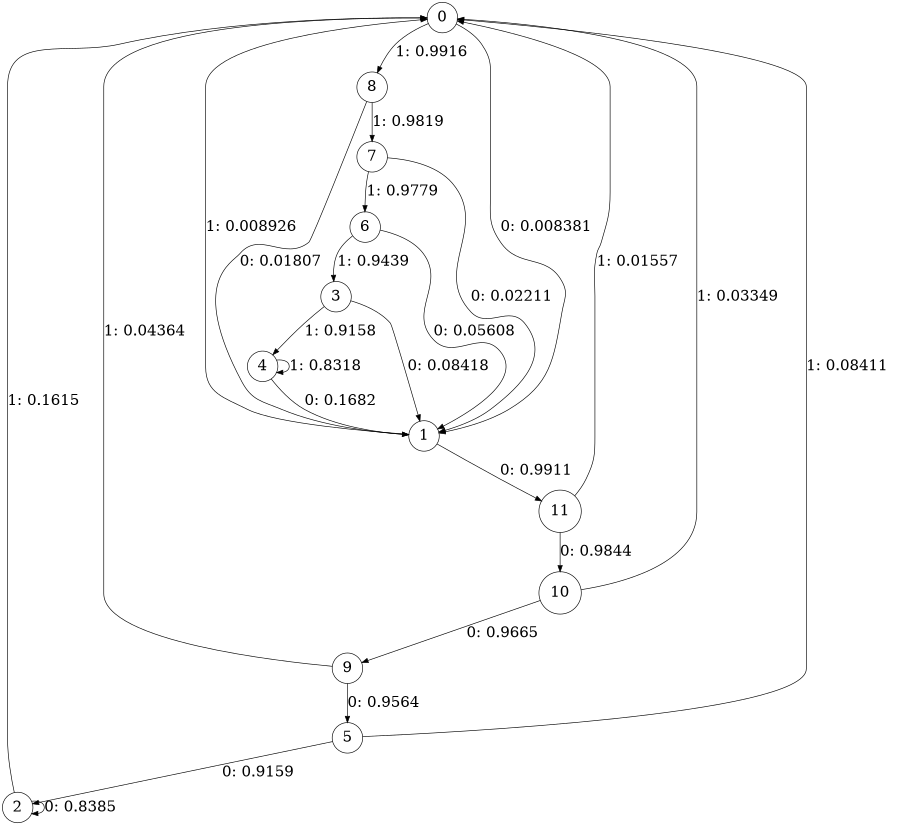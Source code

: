 digraph "ch3_face_grouped_df_L6" {
size = "6,8.5";
ratio = "fill";
node [shape = circle];
node [fontsize = 24];
edge [fontsize = 24];
0 -> 1 [label = "0: 0.008381  "];
0 -> 8 [label = "1: 0.9916   "];
1 -> 11 [label = "0: 0.9911   "];
1 -> 0 [label = "1: 0.008926  "];
2 -> 2 [label = "0: 0.8385   "];
2 -> 0 [label = "1: 0.1615   "];
3 -> 1 [label = "0: 0.08418  "];
3 -> 4 [label = "1: 0.9158   "];
4 -> 1 [label = "0: 0.1682   "];
4 -> 4 [label = "1: 0.8318   "];
5 -> 2 [label = "0: 0.9159   "];
5 -> 0 [label = "1: 0.08411  "];
6 -> 1 [label = "0: 0.05608  "];
6 -> 3 [label = "1: 0.9439   "];
7 -> 1 [label = "0: 0.02211  "];
7 -> 6 [label = "1: 0.9779   "];
8 -> 1 [label = "0: 0.01807  "];
8 -> 7 [label = "1: 0.9819   "];
9 -> 5 [label = "0: 0.9564   "];
9 -> 0 [label = "1: 0.04364  "];
10 -> 9 [label = "0: 0.9665   "];
10 -> 0 [label = "1: 0.03349  "];
11 -> 10 [label = "0: 0.9844   "];
11 -> 0 [label = "1: 0.01557  "];
}